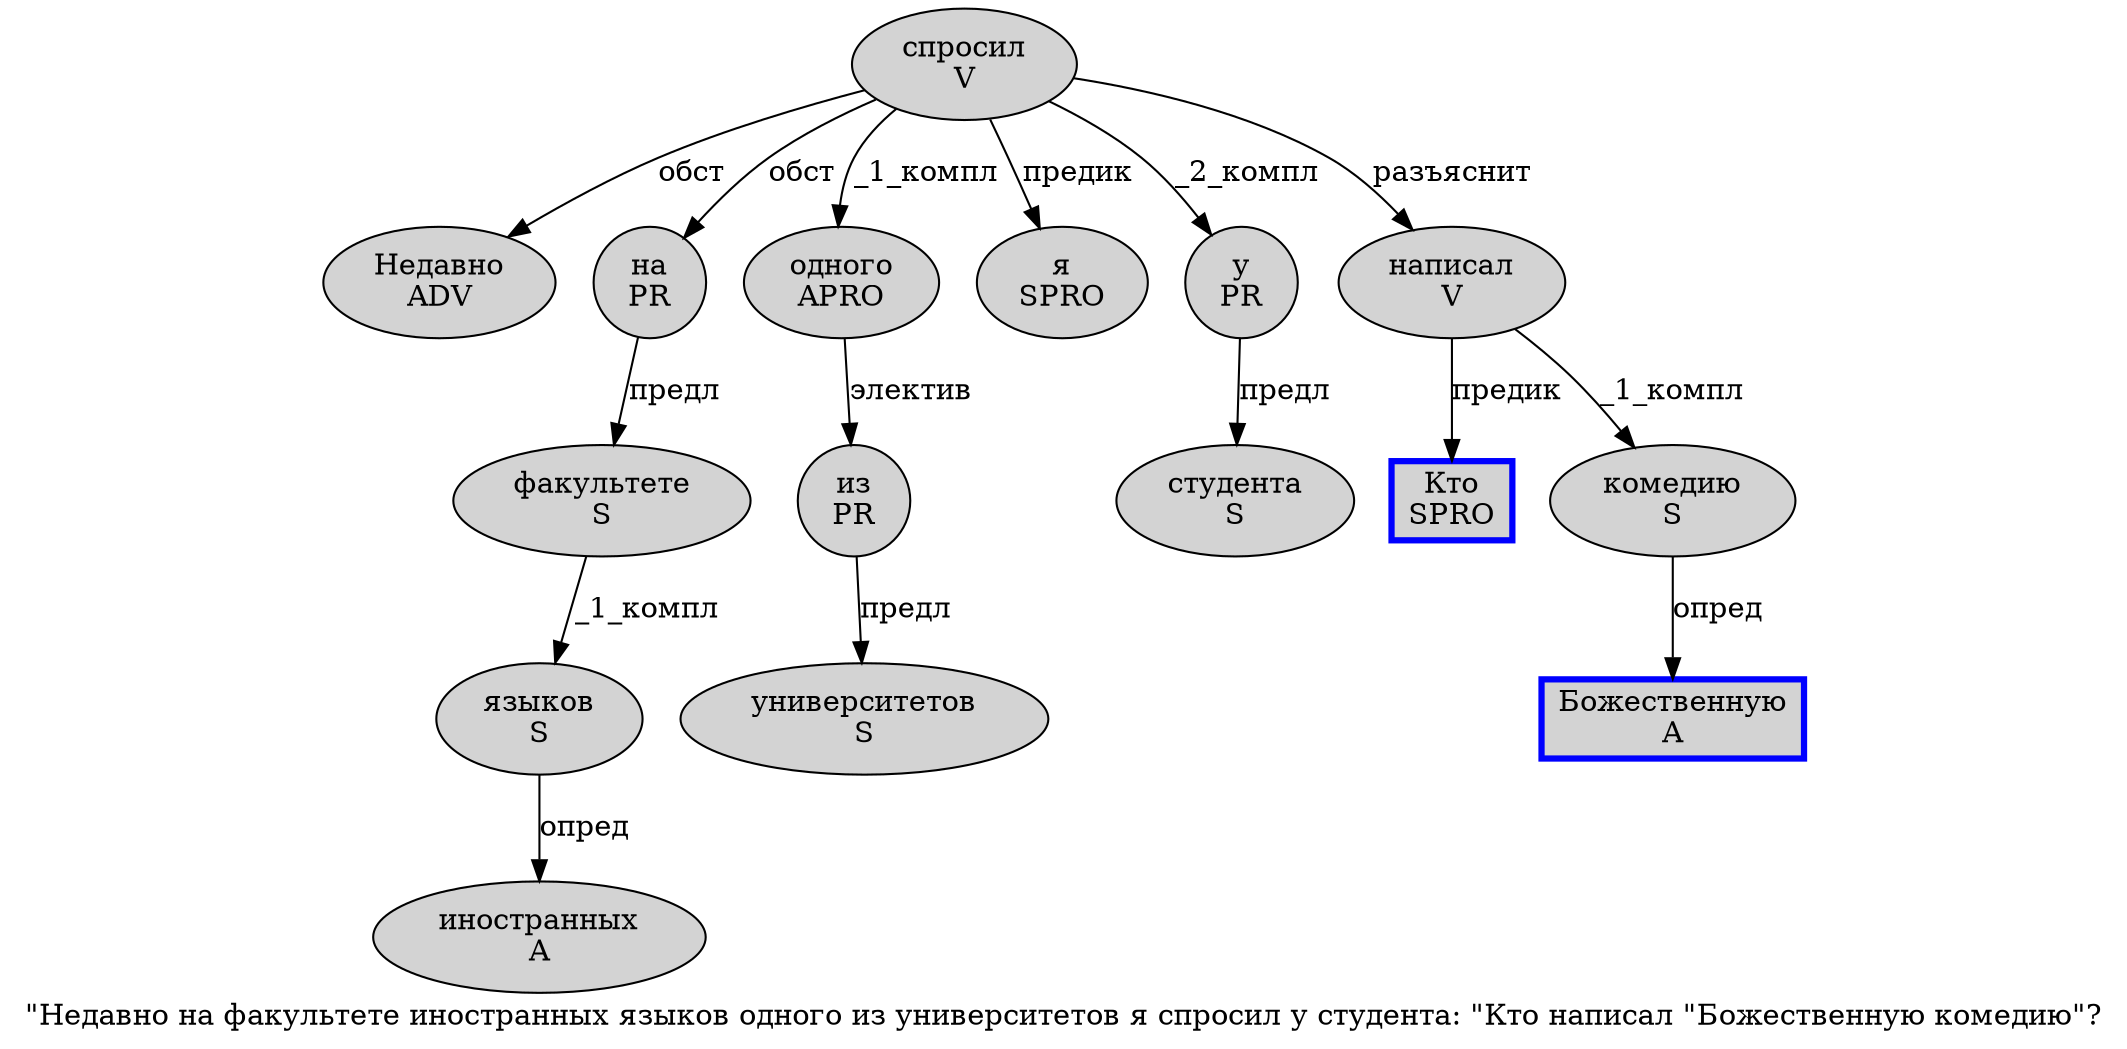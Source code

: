 digraph SENTENCE_291 {
	graph [label="\"Недавно на факультете иностранных языков одного из университетов я спросил у студента: \"Кто написал \"Божественную комедию\"?"]
	node [style=filled]
		1 [label="Недавно
ADV" color="" fillcolor=lightgray penwidth=1 shape=ellipse]
		2 [label="на
PR" color="" fillcolor=lightgray penwidth=1 shape=ellipse]
		3 [label="факультете
S" color="" fillcolor=lightgray penwidth=1 shape=ellipse]
		4 [label="иностранных
A" color="" fillcolor=lightgray penwidth=1 shape=ellipse]
		5 [label="языков
S" color="" fillcolor=lightgray penwidth=1 shape=ellipse]
		6 [label="одного
APRO" color="" fillcolor=lightgray penwidth=1 shape=ellipse]
		7 [label="из
PR" color="" fillcolor=lightgray penwidth=1 shape=ellipse]
		8 [label="университетов
S" color="" fillcolor=lightgray penwidth=1 shape=ellipse]
		9 [label="я
SPRO" color="" fillcolor=lightgray penwidth=1 shape=ellipse]
		10 [label="спросил
V" color="" fillcolor=lightgray penwidth=1 shape=ellipse]
		11 [label="у
PR" color="" fillcolor=lightgray penwidth=1 shape=ellipse]
		12 [label="студента
S" color="" fillcolor=lightgray penwidth=1 shape=ellipse]
		15 [label="Кто
SPRO" color=blue fillcolor=lightgray penwidth=3 shape=box]
		16 [label="написал
V" color="" fillcolor=lightgray penwidth=1 shape=ellipse]
		18 [label="Божественную
A" color=blue fillcolor=lightgray penwidth=3 shape=box]
		19 [label="комедию
S" color="" fillcolor=lightgray penwidth=1 shape=ellipse]
			6 -> 7 [label="электив"]
			7 -> 8 [label="предл"]
			3 -> 5 [label="_1_компл"]
			5 -> 4 [label="опред"]
			11 -> 12 [label="предл"]
			2 -> 3 [label="предл"]
			10 -> 1 [label="обст"]
			10 -> 2 [label="обст"]
			10 -> 6 [label="_1_компл"]
			10 -> 9 [label="предик"]
			10 -> 11 [label="_2_компл"]
			10 -> 16 [label="разъяснит"]
			16 -> 15 [label="предик"]
			16 -> 19 [label="_1_компл"]
			19 -> 18 [label="опред"]
}